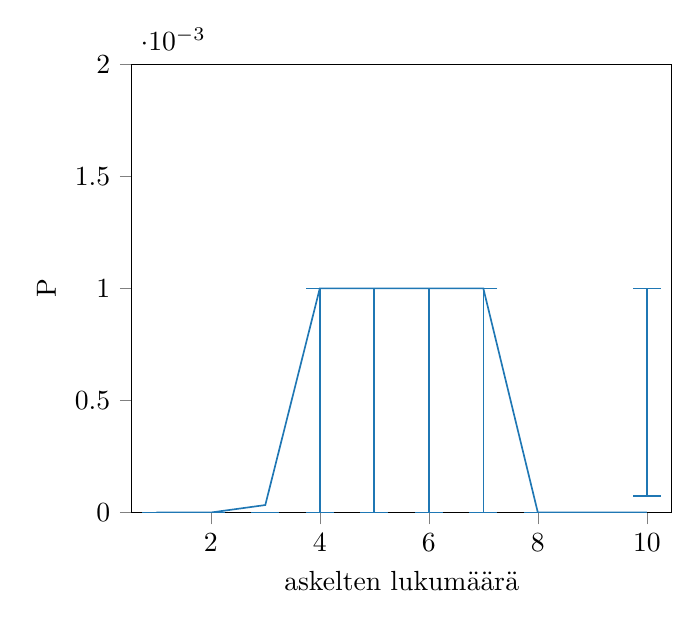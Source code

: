 % This file was created by matplotlib2tikz v0.6.14.
\begin{tikzpicture}

\definecolor{color0}{rgb}{0.122,0.467,0.706}

\begin{axis}[
xlabel={askelten lukumäärä},
ylabel={P},
xmin=0.55, xmax=10.45,
ymin=-0.0, ymax=0.002,
tick align=outside,
tick pos=left,
x grid style={white!69.02!black},
y grid style={white!69.02!black}
]
\path [draw=color0, semithick] (axis cs:1,0)
--(axis cs:1,0);

\path [draw=color0, semithick] (axis cs:2,0)
--(axis cs:2,0);

\path [draw=color0, semithick] (axis cs:3,-6.667e-05)
--(axis cs:3,0.0);

\path [draw=color0, semithick] (axis cs:4,0.0)
--(axis cs:4,0.001);

\path [draw=color0, semithick] (axis cs:5,0.0)
--(axis cs:5,0.001);

\path [draw=color0, semithick] (axis cs:6,0.0)
--(axis cs:6,0.001);

\path [draw=color0, semithick] (axis cs:7,0.0)
--(axis cs:7,0.001);

\path [draw=color0, semithick] (axis cs:8,-2.111e-05)
--(axis cs:8,0.0);

\path [draw=color0, semithick] (axis cs:9,-5.694e-05)
--(axis cs:9,0.0);

\path [draw=color0, semithick] (axis cs:10,7.34e-05)
--(axis cs:10,0.001);

\addplot [semithick, color0, mark=-, mark size=5, mark options={solid}, only marks, forget plot]
table {%
1 0
2 0
3 -6.667e-05
4 0.0
5 0.0
6 0.0
7 0.0
8 -2.111e-05
9 -5.694e-05
10 7.34e-05
};
\addplot [semithick, color0, mark=-, mark size=5, mark options={solid}, only marks, forget plot]
table {%
1 0
2 0
3 0.0
4 0.001
5 0.001
6 0.001
7 0.001
8 0.0
9 0.0
10 0.001
};
\addplot [semithick, color0, forget plot]
table {%
1 0
2 0
3 3.333e-05
4 0.001
5 0.001
6 0.001
7 0.001
8 0.0
9 0.0
10 0.0
};
\end{axis}

\end{tikzpicture}